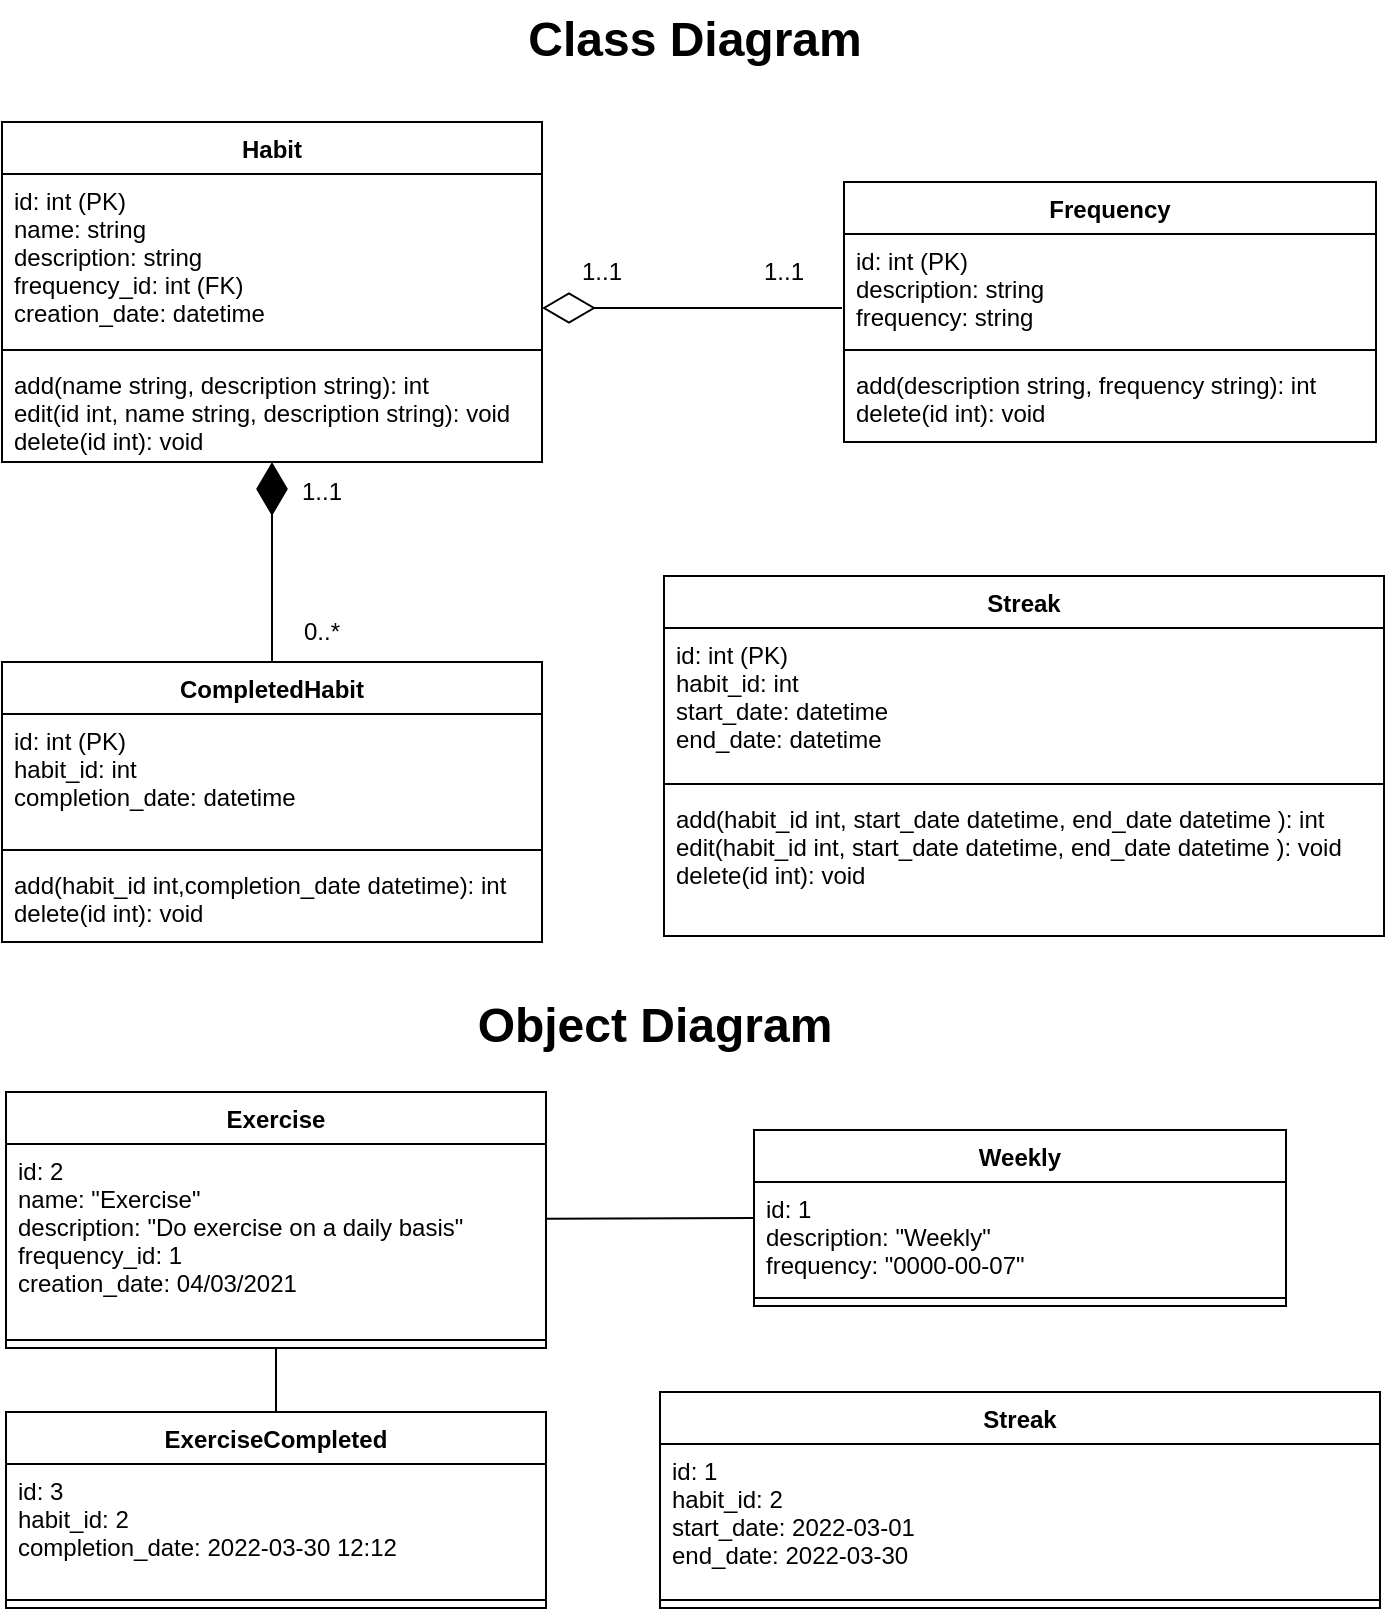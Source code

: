 <mxfile version="18.0.6" type="device"><diagram id="C5RBs43oDa-KdzZeNtuy" name="Page-1"><mxGraphModel dx="1422" dy="905" grid="1" gridSize="10" guides="1" tooltips="1" connect="1" arrows="1" fold="1" page="1" pageScale="1" pageWidth="827" pageHeight="1169" background="none" math="0" shadow="0"><root><mxCell id="WIyWlLk6GJQsqaUBKTNV-0"/><mxCell id="WIyWlLk6GJQsqaUBKTNV-1" parent="WIyWlLk6GJQsqaUBKTNV-0"/><mxCell id="6shs-ceMbvF9GNg95C6P-19" value="" style="edgeStyle=none;rounded=0;orthogonalLoop=1;jettySize=auto;html=1;entryX=0.5;entryY=0;entryDx=0;entryDy=0;startArrow=none;startFill=0;endArrow=none;endFill=0;" parent="WIyWlLk6GJQsqaUBKTNV-1" source="m0pMUAV8SiHUk7gJJrRv-42" target="fiUc0pBpzJEAVKEJbmHn-29" edge="1"><mxGeometry relative="1" as="geometry"/></mxCell><mxCell id="6shs-ceMbvF9GNg95C6P-20" value="" style="edgeStyle=none;rounded=0;orthogonalLoop=1;jettySize=auto;html=1;startArrow=none;startFill=0;endArrow=none;endFill=0;entryX=0;entryY=0.5;entryDx=0;entryDy=0;" parent="WIyWlLk6GJQsqaUBKTNV-1" source="m0pMUAV8SiHUk7gJJrRv-42" target="fiUc0pBpzJEAVKEJbmHn-11" edge="1"><mxGeometry relative="1" as="geometry"/></mxCell><mxCell id="m0pMUAV8SiHUk7gJJrRv-42" value="Exercise" style="swimlane;fontStyle=1;align=center;verticalAlign=top;childLayout=stackLayout;horizontal=1;startSize=26;horizontalStack=0;resizeParent=1;resizeParentMax=0;resizeLast=0;collapsible=1;marginBottom=0;" parent="WIyWlLk6GJQsqaUBKTNV-1" vertex="1"><mxGeometry x="70" y="566" width="270" height="128" as="geometry"/></mxCell><mxCell id="m0pMUAV8SiHUk7gJJrRv-43" value="id: 2&#10;name: &quot;Exercise&quot;&#10;description: &quot;Do exercise on a daily basis&quot;&#10;frequency_id: 1&#10;creation_date: 04/03/2021" style="text;strokeColor=none;fillColor=none;align=left;verticalAlign=top;spacingLeft=4;spacingRight=4;overflow=hidden;rotatable=0;points=[[0,0.5],[1,0.5]];portConstraint=eastwest;" parent="m0pMUAV8SiHUk7gJJrRv-42" vertex="1"><mxGeometry y="26" width="270" height="94" as="geometry"/></mxCell><mxCell id="m0pMUAV8SiHUk7gJJrRv-44" value="" style="line;strokeWidth=1;fillColor=none;align=left;verticalAlign=middle;spacingTop=-1;spacingLeft=3;spacingRight=3;rotatable=0;labelPosition=right;points=[];portConstraint=eastwest;" parent="m0pMUAV8SiHUk7gJJrRv-42" vertex="1"><mxGeometry y="120" width="270" height="8" as="geometry"/></mxCell><mxCell id="fiUc0pBpzJEAVKEJbmHn-0" value="Habit" style="swimlane;fontStyle=1;align=center;verticalAlign=top;childLayout=stackLayout;horizontal=1;startSize=26;horizontalStack=0;resizeParent=1;resizeParentMax=0;resizeLast=0;collapsible=1;marginBottom=0;" parent="WIyWlLk6GJQsqaUBKTNV-1" vertex="1"><mxGeometry x="68" y="81" width="270" height="170" as="geometry"/></mxCell><mxCell id="fiUc0pBpzJEAVKEJbmHn-1" value="id: int (PK)&#10;name: string&#10;description: string&#10;frequency_id: int (FK)&#10;creation_date: datetime&#10;" style="text;strokeColor=none;fillColor=none;align=left;verticalAlign=top;spacingLeft=4;spacingRight=4;overflow=hidden;rotatable=0;points=[[0,0.5],[1,0.5]];portConstraint=eastwest;" parent="fiUc0pBpzJEAVKEJbmHn-0" vertex="1"><mxGeometry y="26" width="270" height="84" as="geometry"/></mxCell><mxCell id="fiUc0pBpzJEAVKEJbmHn-2" value="" style="line;strokeWidth=1;fillColor=none;align=left;verticalAlign=middle;spacingTop=-1;spacingLeft=3;spacingRight=3;rotatable=0;labelPosition=right;points=[];portConstraint=eastwest;" parent="fiUc0pBpzJEAVKEJbmHn-0" vertex="1"><mxGeometry y="110" width="270" height="8" as="geometry"/></mxCell><mxCell id="fiUc0pBpzJEAVKEJbmHn-3" value="add(name string, description string): int&#10;edit(id int, name string, description string): void&#10;delete(id int): void" style="text;strokeColor=none;fillColor=none;align=left;verticalAlign=top;spacingLeft=4;spacingRight=4;overflow=hidden;rotatable=0;points=[[0,0.5],[1,0.5]];portConstraint=eastwest;" parent="fiUc0pBpzJEAVKEJbmHn-0" vertex="1"><mxGeometry y="118" width="270" height="52" as="geometry"/></mxCell><mxCell id="fiUc0pBpzJEAVKEJbmHn-6" value="Frequency" style="swimlane;fontStyle=1;align=center;verticalAlign=top;childLayout=stackLayout;horizontal=1;startSize=26;horizontalStack=0;resizeParent=1;resizeParentMax=0;resizeLast=0;collapsible=1;marginBottom=0;" parent="WIyWlLk6GJQsqaUBKTNV-1" vertex="1"><mxGeometry x="489" y="111" width="266" height="130" as="geometry"/></mxCell><mxCell id="fiUc0pBpzJEAVKEJbmHn-7" value="id: int (PK)&#10;description: string&#10;frequency: string&#10;" style="text;strokeColor=none;fillColor=none;align=left;verticalAlign=top;spacingLeft=4;spacingRight=4;overflow=hidden;rotatable=0;points=[[0,0.5],[1,0.5]];portConstraint=eastwest;" parent="fiUc0pBpzJEAVKEJbmHn-6" vertex="1"><mxGeometry y="26" width="266" height="54" as="geometry"/></mxCell><mxCell id="fiUc0pBpzJEAVKEJbmHn-8" value="" style="line;strokeWidth=1;fillColor=none;align=left;verticalAlign=middle;spacingTop=-1;spacingLeft=3;spacingRight=3;rotatable=0;labelPosition=right;points=[];portConstraint=eastwest;" parent="fiUc0pBpzJEAVKEJbmHn-6" vertex="1"><mxGeometry y="80" width="266" height="8" as="geometry"/></mxCell><mxCell id="fiUc0pBpzJEAVKEJbmHn-9" value="add(description string, frequency string): int&#10;delete(id int): void" style="text;strokeColor=none;fillColor=none;align=left;verticalAlign=top;spacingLeft=4;spacingRight=4;overflow=hidden;rotatable=0;points=[[0,0.5],[1,0.5]];portConstraint=eastwest;" parent="fiUc0pBpzJEAVKEJbmHn-6" vertex="1"><mxGeometry y="88" width="266" height="42" as="geometry"/></mxCell><mxCell id="fiUc0pBpzJEAVKEJbmHn-11" value="Weekly" style="swimlane;fontStyle=1;align=center;verticalAlign=top;childLayout=stackLayout;horizontal=1;startSize=26;horizontalStack=0;resizeParent=1;resizeParentMax=0;resizeLast=0;collapsible=1;marginBottom=0;" parent="WIyWlLk6GJQsqaUBKTNV-1" vertex="1"><mxGeometry x="444" y="585" width="266" height="88" as="geometry"/></mxCell><mxCell id="fiUc0pBpzJEAVKEJbmHn-12" value="id: 1&#10;description: &quot;Weekly&quot;&#10;frequency: &quot;0000-00-07&quot;&#10;" style="text;strokeColor=none;fillColor=none;align=left;verticalAlign=top;spacingLeft=4;spacingRight=4;overflow=hidden;rotatable=0;points=[[0,0.5],[1,0.5]];portConstraint=eastwest;" parent="fiUc0pBpzJEAVKEJbmHn-11" vertex="1"><mxGeometry y="26" width="266" height="54" as="geometry"/></mxCell><mxCell id="fiUc0pBpzJEAVKEJbmHn-13" value="" style="line;strokeWidth=1;fillColor=none;align=left;verticalAlign=middle;spacingTop=-1;spacingLeft=3;spacingRight=3;rotatable=0;labelPosition=right;points=[];portConstraint=eastwest;" parent="fiUc0pBpzJEAVKEJbmHn-11" vertex="1"><mxGeometry y="80" width="266" height="8" as="geometry"/></mxCell><mxCell id="fiUc0pBpzJEAVKEJbmHn-19" value="CompletedHabit" style="swimlane;fontStyle=1;align=center;verticalAlign=top;childLayout=stackLayout;horizontal=1;startSize=26;horizontalStack=0;resizeParent=1;resizeParentMax=0;resizeLast=0;collapsible=1;marginBottom=0;" parent="WIyWlLk6GJQsqaUBKTNV-1" vertex="1"><mxGeometry x="68" y="351" width="270" height="140" as="geometry"/></mxCell><mxCell id="fiUc0pBpzJEAVKEJbmHn-20" value="id: int (PK)&#10;habit_id: int&#10;completion_date: datetime" style="text;strokeColor=none;fillColor=none;align=left;verticalAlign=top;spacingLeft=4;spacingRight=4;overflow=hidden;rotatable=0;points=[[0,0.5],[1,0.5]];portConstraint=eastwest;" parent="fiUc0pBpzJEAVKEJbmHn-19" vertex="1"><mxGeometry y="26" width="270" height="64" as="geometry"/></mxCell><mxCell id="fiUc0pBpzJEAVKEJbmHn-21" value="" style="line;strokeWidth=1;fillColor=none;align=left;verticalAlign=middle;spacingTop=-1;spacingLeft=3;spacingRight=3;rotatable=0;labelPosition=right;points=[];portConstraint=eastwest;" parent="fiUc0pBpzJEAVKEJbmHn-19" vertex="1"><mxGeometry y="90" width="270" height="8" as="geometry"/></mxCell><mxCell id="fiUc0pBpzJEAVKEJbmHn-22" value="add(habit_id int,completion_date datetime): int&#10;delete(id int): void" style="text;strokeColor=none;fillColor=none;align=left;verticalAlign=top;spacingLeft=4;spacingRight=4;overflow=hidden;rotatable=0;points=[[0,0.5],[1,0.5]];portConstraint=eastwest;" parent="fiUc0pBpzJEAVKEJbmHn-19" vertex="1"><mxGeometry y="98" width="270" height="42" as="geometry"/></mxCell><mxCell id="fiUc0pBpzJEAVKEJbmHn-23" value="Class Diagram" style="text;strokeColor=none;fillColor=none;html=1;fontSize=24;fontStyle=1;verticalAlign=middle;align=center;shadow=0;labelBorderColor=none;labelBackgroundColor=none;fontFamily=Helvetica;" parent="WIyWlLk6GJQsqaUBKTNV-1" vertex="1"><mxGeometry x="364" y="20" width="100" height="40" as="geometry"/></mxCell><mxCell id="fiUc0pBpzJEAVKEJbmHn-24" value="Object Diagram" style="text;strokeColor=none;fillColor=none;html=1;fontSize=24;fontStyle=1;verticalAlign=middle;align=center;labelBorderColor=none;labelBackgroundColor=none;" parent="WIyWlLk6GJQsqaUBKTNV-1" vertex="1"><mxGeometry x="344" y="513" width="100" height="40" as="geometry"/></mxCell><mxCell id="fiUc0pBpzJEAVKEJbmHn-25" value="Streak" style="swimlane;fontStyle=1;align=center;verticalAlign=top;childLayout=stackLayout;horizontal=1;startSize=26;horizontalStack=0;resizeParent=1;resizeParentMax=0;resizeLast=0;collapsible=1;marginBottom=0;labelBackgroundColor=none;" parent="WIyWlLk6GJQsqaUBKTNV-1" vertex="1"><mxGeometry x="399" y="308" width="360" height="180" as="geometry"/></mxCell><mxCell id="fiUc0pBpzJEAVKEJbmHn-26" value="id: int (PK)&#10;habit_id: int&#10;start_date: datetime&#10;end_date: datetime" style="text;strokeColor=none;fillColor=none;align=left;verticalAlign=top;spacingLeft=4;spacingRight=4;overflow=hidden;rotatable=0;points=[[0,0.5],[1,0.5]];portConstraint=eastwest;labelBackgroundColor=none;" parent="fiUc0pBpzJEAVKEJbmHn-25" vertex="1"><mxGeometry y="26" width="360" height="74" as="geometry"/></mxCell><mxCell id="fiUc0pBpzJEAVKEJbmHn-27" value="" style="line;strokeWidth=1;fillColor=none;align=left;verticalAlign=middle;spacingTop=-1;spacingLeft=3;spacingRight=3;rotatable=0;labelPosition=right;points=[];portConstraint=eastwest;" parent="fiUc0pBpzJEAVKEJbmHn-25" vertex="1"><mxGeometry y="100" width="360" height="8" as="geometry"/></mxCell><mxCell id="fiUc0pBpzJEAVKEJbmHn-28" value="add(habit_id int, start_date datetime, end_date datetime ): int&#10;edit(habit_id int, start_date datetime, end_date datetime ): void&#10;delete(id int): void" style="text;strokeColor=none;fillColor=none;align=left;verticalAlign=top;spacingLeft=4;spacingRight=4;overflow=hidden;rotatable=0;points=[[0,0.5],[1,0.5]];portConstraint=eastwest;" parent="fiUc0pBpzJEAVKEJbmHn-25" vertex="1"><mxGeometry y="108" width="360" height="72" as="geometry"/></mxCell><mxCell id="fiUc0pBpzJEAVKEJbmHn-29" value="ExerciseCompleted" style="swimlane;fontStyle=1;align=center;verticalAlign=top;childLayout=stackLayout;horizontal=1;startSize=26;horizontalStack=0;resizeParent=1;resizeParentMax=0;resizeLast=0;collapsible=1;marginBottom=0;" parent="WIyWlLk6GJQsqaUBKTNV-1" vertex="1"><mxGeometry x="70" y="726" width="270" height="98" as="geometry"/></mxCell><mxCell id="fiUc0pBpzJEAVKEJbmHn-30" value="id: 3&#10;habit_id: 2&#10;completion_date: 2022-03-30 12:12" style="text;strokeColor=none;fillColor=none;align=left;verticalAlign=top;spacingLeft=4;spacingRight=4;overflow=hidden;rotatable=0;points=[[0,0.5],[1,0.5]];portConstraint=eastwest;" parent="fiUc0pBpzJEAVKEJbmHn-29" vertex="1"><mxGeometry y="26" width="270" height="64" as="geometry"/></mxCell><mxCell id="fiUc0pBpzJEAVKEJbmHn-31" value="" style="line;strokeWidth=1;fillColor=none;align=left;verticalAlign=middle;spacingTop=-1;spacingLeft=3;spacingRight=3;rotatable=0;labelPosition=right;points=[];portConstraint=eastwest;" parent="fiUc0pBpzJEAVKEJbmHn-29" vertex="1"><mxGeometry y="90" width="270" height="8" as="geometry"/></mxCell><mxCell id="G5hvzu4X5GMangA4hQkI-1" value="Streak" style="swimlane;fontStyle=1;align=center;verticalAlign=top;childLayout=stackLayout;horizontal=1;startSize=26;horizontalStack=0;resizeParent=1;resizeParentMax=0;resizeLast=0;collapsible=1;marginBottom=0;" parent="WIyWlLk6GJQsqaUBKTNV-1" vertex="1"><mxGeometry x="397" y="716" width="360" height="108" as="geometry"/></mxCell><mxCell id="G5hvzu4X5GMangA4hQkI-2" value="id: 1&#10;habit_id: 2&#10;start_date: 2022-03-01&#10;end_date: 2022-03-30" style="text;strokeColor=none;fillColor=none;align=left;verticalAlign=top;spacingLeft=4;spacingRight=4;overflow=hidden;rotatable=0;points=[[0,0.5],[1,0.5]];portConstraint=eastwest;" parent="G5hvzu4X5GMangA4hQkI-1" vertex="1"><mxGeometry y="26" width="360" height="74" as="geometry"/></mxCell><mxCell id="G5hvzu4X5GMangA4hQkI-3" value="" style="line;strokeWidth=1;fillColor=none;align=left;verticalAlign=middle;spacingTop=-1;spacingLeft=3;spacingRight=3;rotatable=0;labelPosition=right;points=[];portConstraint=eastwest;" parent="G5hvzu4X5GMangA4hQkI-1" vertex="1"><mxGeometry y="100" width="360" height="8" as="geometry"/></mxCell><mxCell id="6shs-ceMbvF9GNg95C6P-10" value="" style="endArrow=diamondThin;endFill=1;endSize=24;html=1;rounded=0;exitX=0.5;exitY=0;exitDx=0;exitDy=0;" parent="WIyWlLk6GJQsqaUBKTNV-1" source="fiUc0pBpzJEAVKEJbmHn-19" edge="1"><mxGeometry width="160" relative="1" as="geometry"><mxPoint x="308" y="311" as="sourcePoint"/><mxPoint x="203" y="251" as="targetPoint"/></mxGeometry></mxCell><mxCell id="6shs-ceMbvF9GNg95C6P-11" value="1..1" style="text;html=1;strokeColor=none;fillColor=none;align=center;verticalAlign=middle;whiteSpace=wrap;rounded=0;" parent="WIyWlLk6GJQsqaUBKTNV-1" vertex="1"><mxGeometry x="198" y="251" width="60" height="30" as="geometry"/></mxCell><mxCell id="6shs-ceMbvF9GNg95C6P-13" value="0..*" style="text;html=1;strokeColor=none;fillColor=none;align=center;verticalAlign=middle;whiteSpace=wrap;rounded=0;" parent="WIyWlLk6GJQsqaUBKTNV-1" vertex="1"><mxGeometry x="198" y="321" width="60" height="30" as="geometry"/></mxCell><mxCell id="6shs-ceMbvF9GNg95C6P-16" value="" style="endArrow=diamondThin;endFill=0;endSize=24;html=1;rounded=0;" parent="WIyWlLk6GJQsqaUBKTNV-1" edge="1"><mxGeometry width="160" relative="1" as="geometry"><mxPoint x="488" y="174" as="sourcePoint"/><mxPoint x="338" y="174" as="targetPoint"/></mxGeometry></mxCell><mxCell id="6shs-ceMbvF9GNg95C6P-17" value="1..1" style="text;html=1;strokeColor=none;fillColor=none;align=center;verticalAlign=middle;whiteSpace=wrap;rounded=0;" parent="WIyWlLk6GJQsqaUBKTNV-1" vertex="1"><mxGeometry x="338" y="141" width="60" height="30" as="geometry"/></mxCell><mxCell id="6shs-ceMbvF9GNg95C6P-18" value="1..1" style="text;html=1;strokeColor=none;fillColor=none;align=center;verticalAlign=middle;whiteSpace=wrap;rounded=0;" parent="WIyWlLk6GJQsqaUBKTNV-1" vertex="1"><mxGeometry x="429" y="141" width="60" height="30" as="geometry"/></mxCell></root></mxGraphModel></diagram></mxfile>